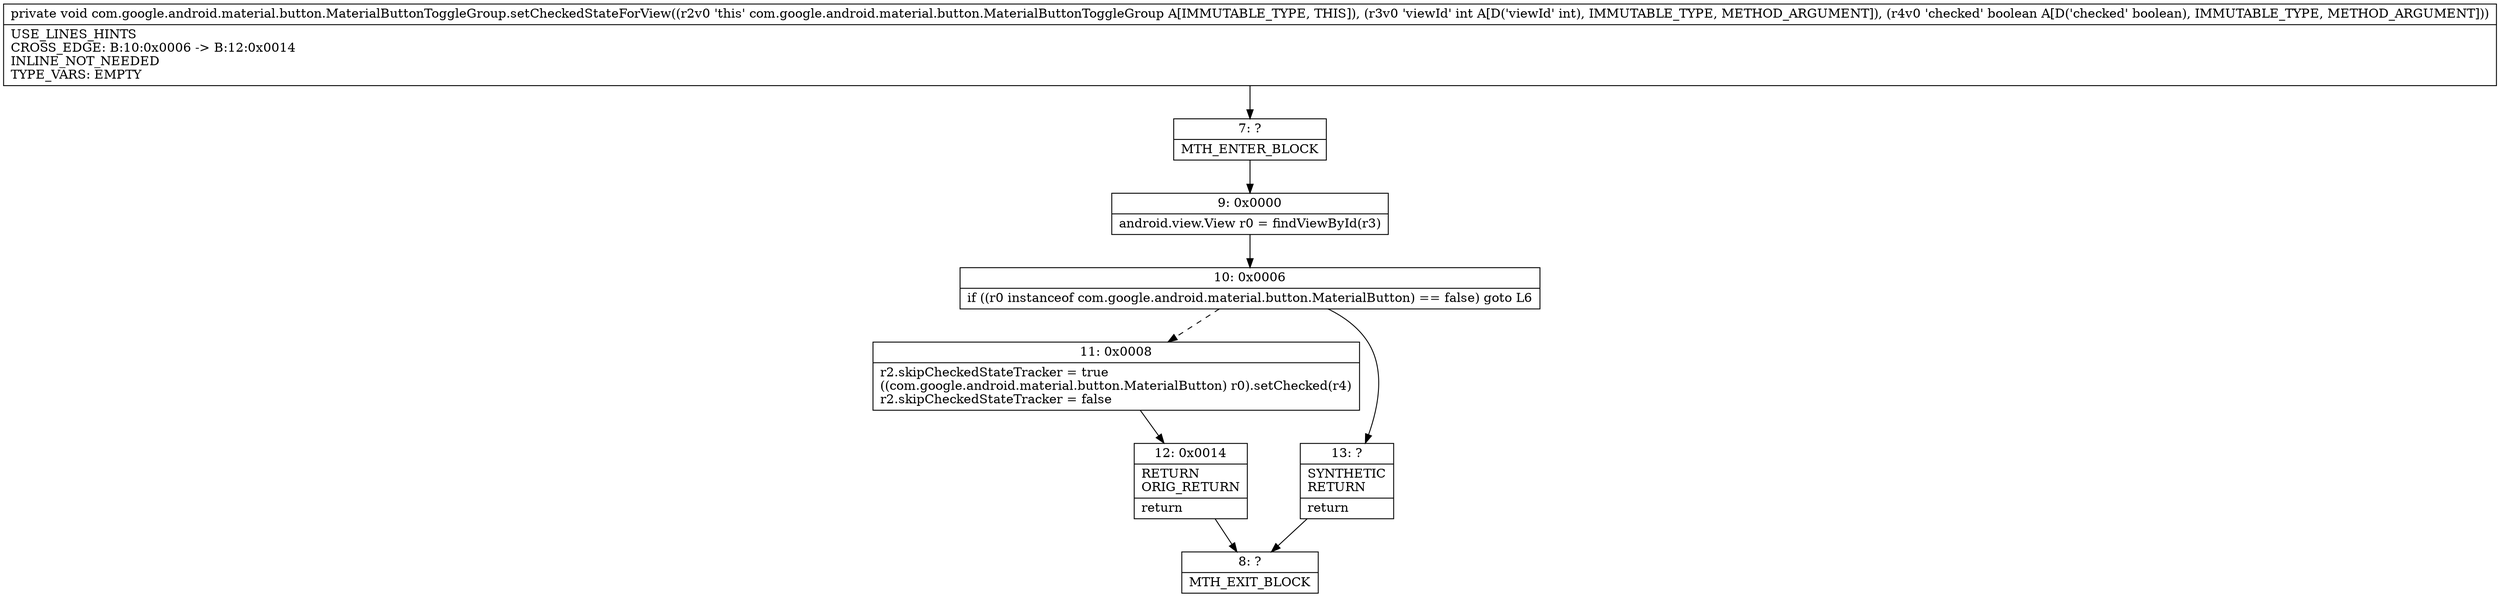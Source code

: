 digraph "CFG forcom.google.android.material.button.MaterialButtonToggleGroup.setCheckedStateForView(IZ)V" {
Node_7 [shape=record,label="{7\:\ ?|MTH_ENTER_BLOCK\l}"];
Node_9 [shape=record,label="{9\:\ 0x0000|android.view.View r0 = findViewById(r3)\l}"];
Node_10 [shape=record,label="{10\:\ 0x0006|if ((r0 instanceof com.google.android.material.button.MaterialButton) == false) goto L6\l}"];
Node_11 [shape=record,label="{11\:\ 0x0008|r2.skipCheckedStateTracker = true\l((com.google.android.material.button.MaterialButton) r0).setChecked(r4)\lr2.skipCheckedStateTracker = false\l}"];
Node_12 [shape=record,label="{12\:\ 0x0014|RETURN\lORIG_RETURN\l|return\l}"];
Node_8 [shape=record,label="{8\:\ ?|MTH_EXIT_BLOCK\l}"];
Node_13 [shape=record,label="{13\:\ ?|SYNTHETIC\lRETURN\l|return\l}"];
MethodNode[shape=record,label="{private void com.google.android.material.button.MaterialButtonToggleGroup.setCheckedStateForView((r2v0 'this' com.google.android.material.button.MaterialButtonToggleGroup A[IMMUTABLE_TYPE, THIS]), (r3v0 'viewId' int A[D('viewId' int), IMMUTABLE_TYPE, METHOD_ARGUMENT]), (r4v0 'checked' boolean A[D('checked' boolean), IMMUTABLE_TYPE, METHOD_ARGUMENT]))  | USE_LINES_HINTS\lCROSS_EDGE: B:10:0x0006 \-\> B:12:0x0014\lINLINE_NOT_NEEDED\lTYPE_VARS: EMPTY\l}"];
MethodNode -> Node_7;Node_7 -> Node_9;
Node_9 -> Node_10;
Node_10 -> Node_11[style=dashed];
Node_10 -> Node_13;
Node_11 -> Node_12;
Node_12 -> Node_8;
Node_13 -> Node_8;
}

